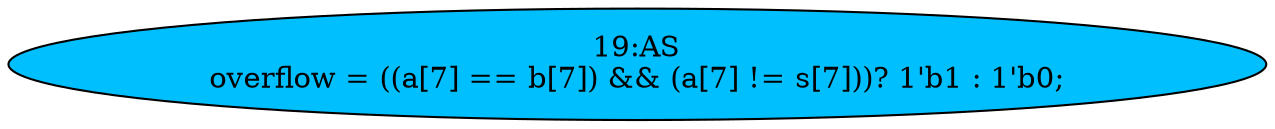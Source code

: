strict digraph "" {
	node [label="\N"];
	"19:AS"	[ast="<pyverilog.vparser.ast.Assign object at 0x7f77fecb8390>",
		def_var="['overflow']",
		fillcolor=deepskyblue,
		label="19:AS
overflow = ((a[7] == b[7]) && (a[7] != s[7]))? 1'b1 : 1'b0;",
		statements="[]",
		style=filled,
		typ=Assign,
		use_var="['a', 'b', 'a', 's']"];
}
